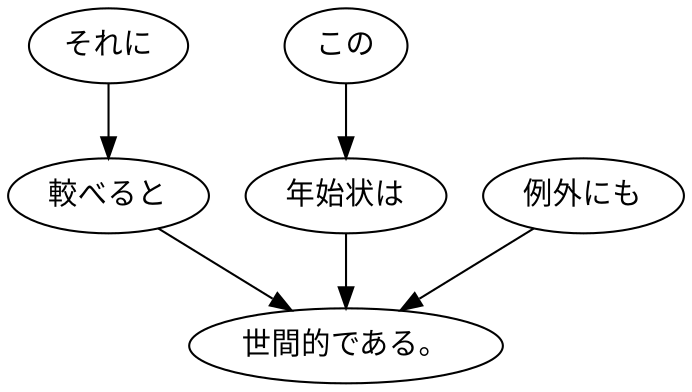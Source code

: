 digraph graph858 {
	node0 [label="それに"];
	node1 [label="較べると"];
	node2 [label="この"];
	node3 [label="年始状は"];
	node4 [label="例外にも"];
	node5 [label="世間的である。"];
	node0 -> node1;
	node1 -> node5;
	node2 -> node3;
	node3 -> node5;
	node4 -> node5;
}
